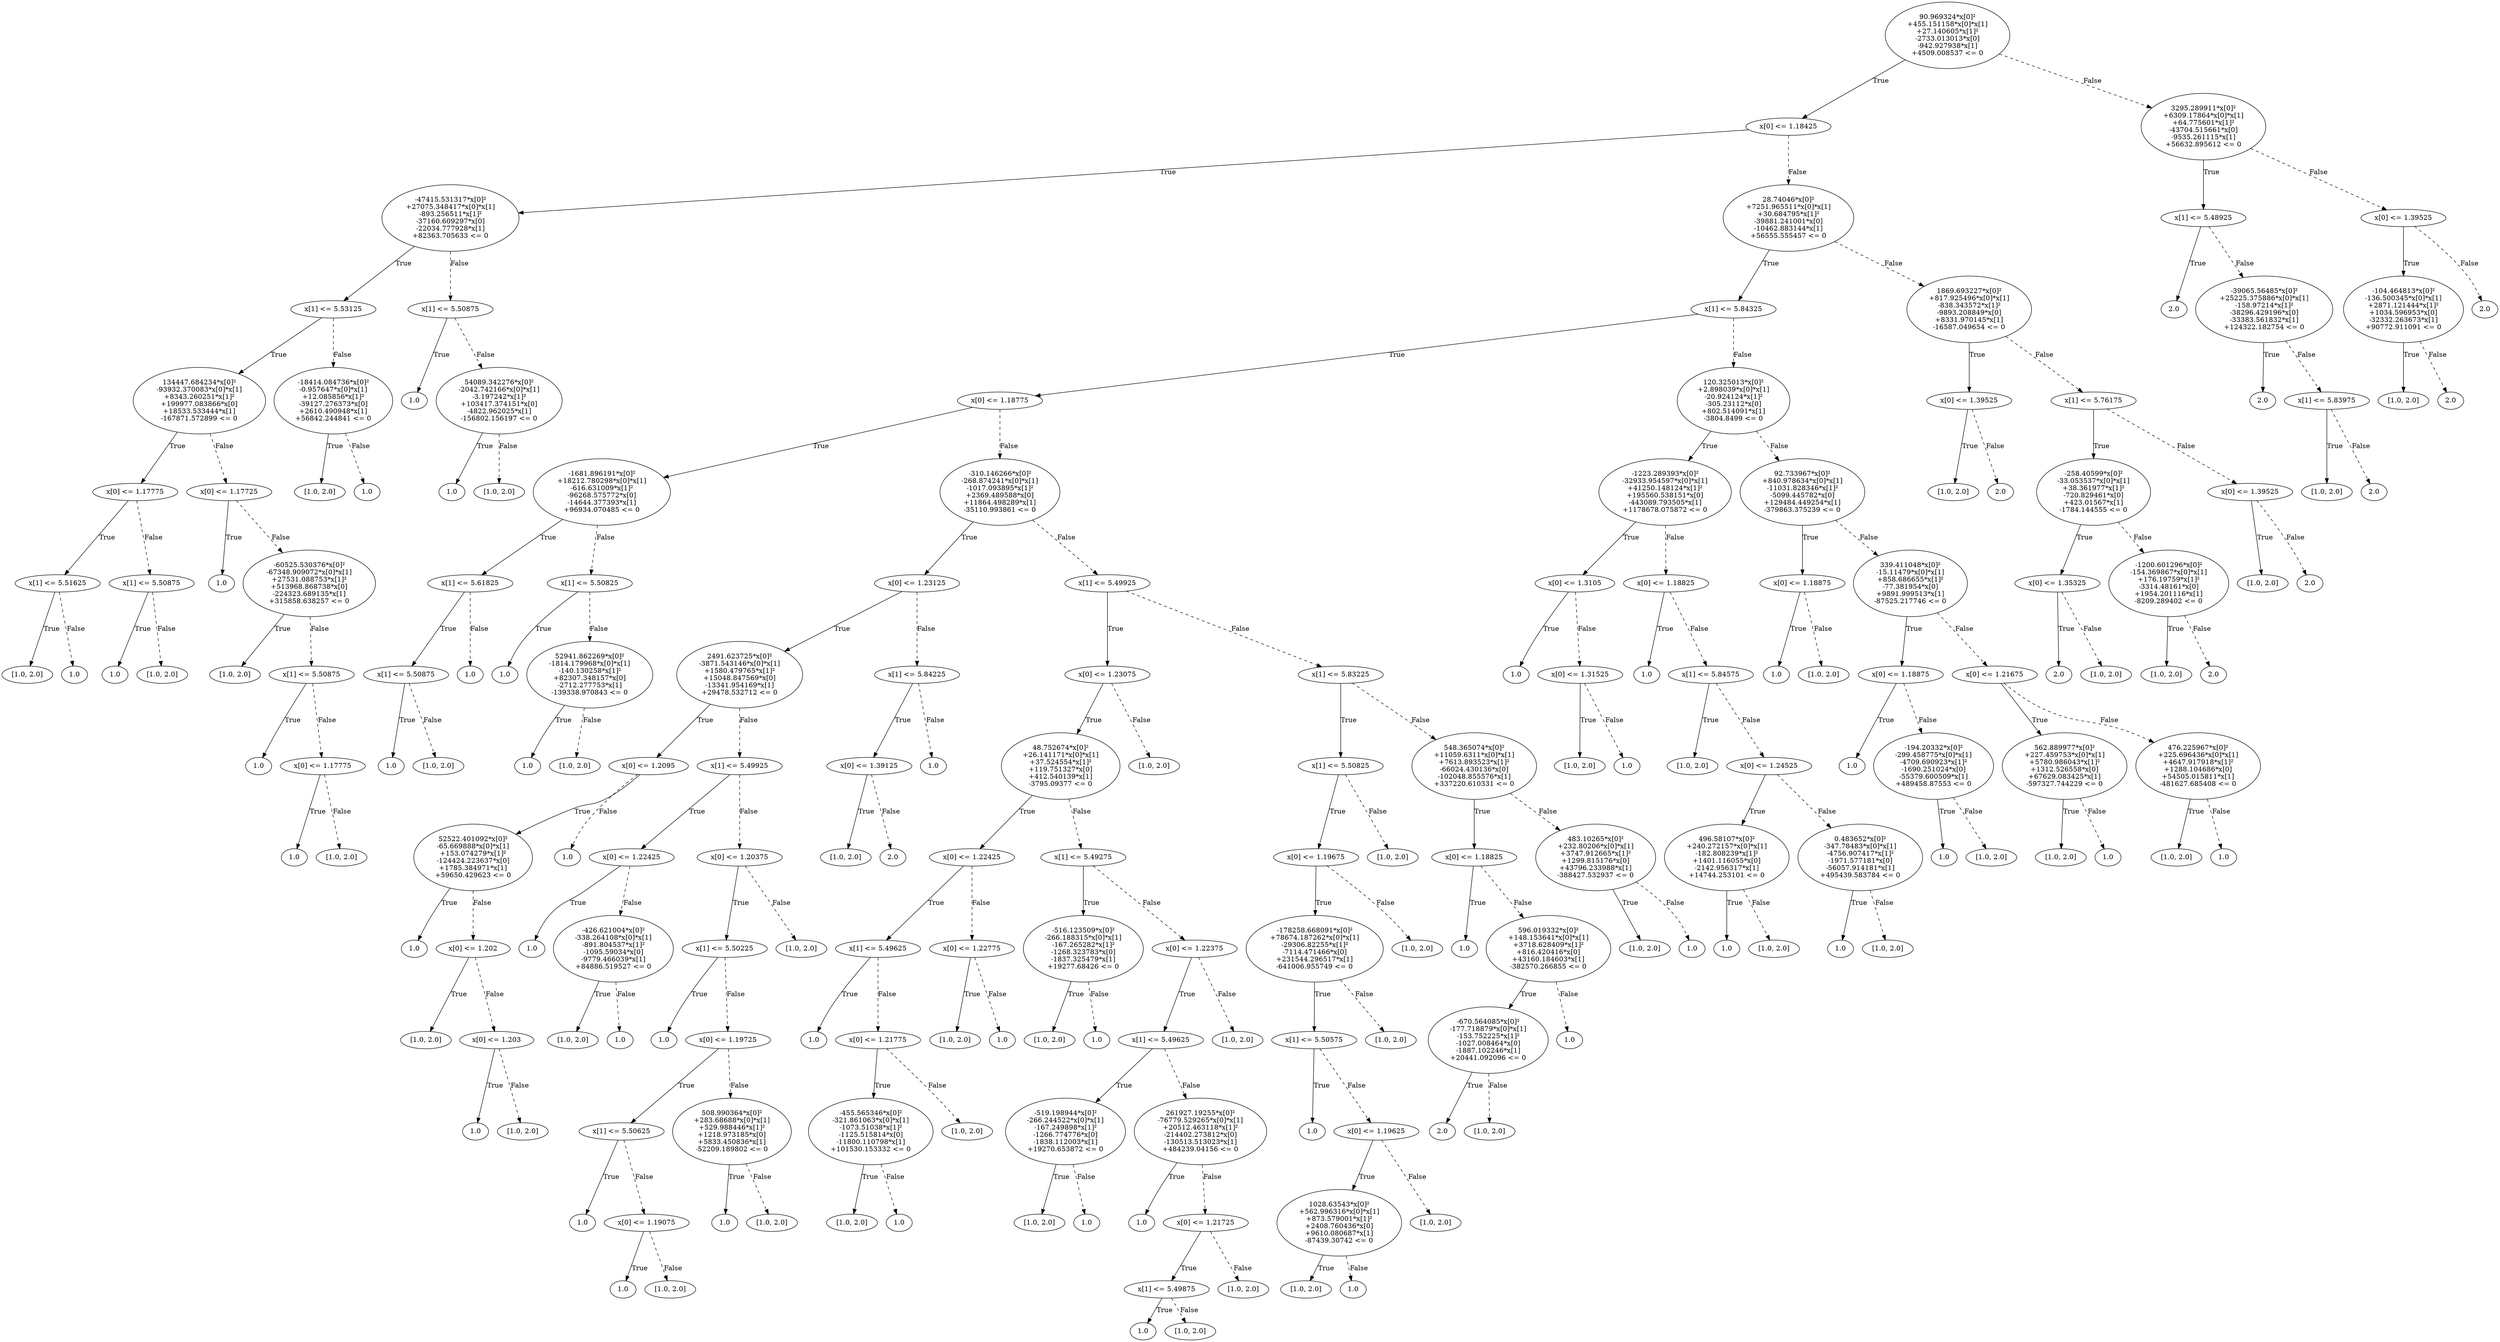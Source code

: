 digraph {
0 [label="90.969324*x[0]²\n+455.151158*x[0]*x[1]\n+27.140605*x[1]²\n-2733.013013*x[0]\n-942.927938*x[1]\n+4509.008537 <= 0"];
1 [label="x[0] <= 1.18425"];
2 [label="-47415.531317*x[0]²\n+27075.348417*x[0]*x[1]\n-893.256511*x[1]²\n-37160.609297*x[0]\n-22034.777928*x[1]\n+82363.705633 <= 0"];
3 [label="x[1] <= 5.53125"];
4 [label="134447.684234*x[0]²\n-93932.370083*x[0]*x[1]\n+8343.260251*x[1]²\n+199977.083866*x[0]\n+18533.533444*x[1]\n-167871.572899 <= 0"];
5 [label="x[0] <= 1.17775"];
6 [label="x[1] <= 5.51625"];
7 [label="[1.0, 2.0]"];
6 -> 7 [label="True"];
8 [label="1.0"];
6 -> 8 [style="dashed", label="False"];
5 -> 6 [label="True"];
9 [label="x[1] <= 5.50875"];
10 [label="1.0"];
9 -> 10 [label="True"];
11 [label="[1.0, 2.0]"];
9 -> 11 [style="dashed", label="False"];
5 -> 9 [style="dashed", label="False"];
4 -> 5 [label="True"];
12 [label="x[0] <= 1.17725"];
13 [label="1.0"];
12 -> 13 [label="True"];
14 [label="-60525.530376*x[0]²\n-67348.909072*x[0]*x[1]\n+27531.088753*x[1]²\n+513968.868738*x[0]\n-224323.689135*x[1]\n+315858.638257 <= 0"];
15 [label="[1.0, 2.0]"];
14 -> 15 [label="True"];
16 [label="x[1] <= 5.50875"];
17 [label="1.0"];
16 -> 17 [label="True"];
18 [label="x[0] <= 1.17775"];
19 [label="1.0"];
18 -> 19 [label="True"];
20 [label="[1.0, 2.0]"];
18 -> 20 [style="dashed", label="False"];
16 -> 18 [style="dashed", label="False"];
14 -> 16 [style="dashed", label="False"];
12 -> 14 [style="dashed", label="False"];
4 -> 12 [style="dashed", label="False"];
3 -> 4 [label="True"];
21 [label="-18414.084736*x[0]²\n-0.957647*x[0]*x[1]\n+12.085856*x[1]²\n-39127.276373*x[0]\n+2610.490948*x[1]\n+56842.244841 <= 0"];
22 [label="[1.0, 2.0]"];
21 -> 22 [label="True"];
23 [label="1.0"];
21 -> 23 [style="dashed", label="False"];
3 -> 21 [style="dashed", label="False"];
2 -> 3 [label="True"];
24 [label="x[1] <= 5.50875"];
25 [label="1.0"];
24 -> 25 [label="True"];
26 [label="54089.342276*x[0]²\n-2042.742166*x[0]*x[1]\n-3.197242*x[1]²\n+103417.374151*x[0]\n-4822.962025*x[1]\n-156802.156197 <= 0"];
27 [label="1.0"];
26 -> 27 [label="True"];
28 [label="[1.0, 2.0]"];
26 -> 28 [style="dashed", label="False"];
24 -> 26 [style="dashed", label="False"];
2 -> 24 [style="dashed", label="False"];
1 -> 2 [label="True"];
29 [label="28.74046*x[0]²\n+7251.965511*x[0]*x[1]\n+30.684795*x[1]²\n-39881.241001*x[0]\n-10462.883144*x[1]\n+56555.555457 <= 0"];
30 [label="x[1] <= 5.84325"];
31 [label="x[0] <= 1.18775"];
32 [label="-1681.896191*x[0]²\n+18212.780298*x[0]*x[1]\n-616.631009*x[1]²\n-96268.575772*x[0]\n-14644.377393*x[1]\n+96934.070485 <= 0"];
33 [label="x[1] <= 5.61825"];
34 [label="x[1] <= 5.50875"];
35 [label="1.0"];
34 -> 35 [label="True"];
36 [label="[1.0, 2.0]"];
34 -> 36 [style="dashed", label="False"];
33 -> 34 [label="True"];
37 [label="1.0"];
33 -> 37 [style="dashed", label="False"];
32 -> 33 [label="True"];
38 [label="x[1] <= 5.50825"];
39 [label="1.0"];
38 -> 39 [label="True"];
40 [label="52941.862269*x[0]²\n-1814.179968*x[0]*x[1]\n-140.130258*x[1]²\n+82307.348157*x[0]\n-2712.277753*x[1]\n-139338.970843 <= 0"];
41 [label="1.0"];
40 -> 41 [label="True"];
42 [label="[1.0, 2.0]"];
40 -> 42 [style="dashed", label="False"];
38 -> 40 [style="dashed", label="False"];
32 -> 38 [style="dashed", label="False"];
31 -> 32 [label="True"];
43 [label="-310.146266*x[0]²\n-268.874241*x[0]*x[1]\n-1017.093895*x[1]²\n+2369.489588*x[0]\n+11864.498289*x[1]\n-35110.993861 <= 0"];
44 [label="x[0] <= 1.23125"];
45 [label="2491.623725*x[0]²\n-3871.543146*x[0]*x[1]\n+1580.479765*x[1]²\n+15048.847569*x[0]\n-13341.954169*x[1]\n+29478.532712 <= 0"];
46 [label="x[0] <= 1.2095"];
47 [label="52522.401092*x[0]²\n-65.669888*x[0]*x[1]\n+153.074279*x[1]²\n-124424.223637*x[0]\n+1785.384971*x[1]\n+59650.429623 <= 0"];
48 [label="1.0"];
47 -> 48 [label="True"];
49 [label="x[0] <= 1.202"];
50 [label="[1.0, 2.0]"];
49 -> 50 [label="True"];
51 [label="x[0] <= 1.203"];
52 [label="1.0"];
51 -> 52 [label="True"];
53 [label="[1.0, 2.0]"];
51 -> 53 [style="dashed", label="False"];
49 -> 51 [style="dashed", label="False"];
47 -> 49 [style="dashed", label="False"];
46 -> 47 [label="True"];
54 [label="1.0"];
46 -> 54 [style="dashed", label="False"];
45 -> 46 [label="True"];
55 [label="x[1] <= 5.49925"];
56 [label="x[0] <= 1.22425"];
57 [label="1.0"];
56 -> 57 [label="True"];
58 [label="-426.621004*x[0]²\n-338.264108*x[0]*x[1]\n-891.804537*x[1]²\n-1095.59034*x[0]\n-9779.466039*x[1]\n+84886.519527 <= 0"];
59 [label="[1.0, 2.0]"];
58 -> 59 [label="True"];
60 [label="1.0"];
58 -> 60 [style="dashed", label="False"];
56 -> 58 [style="dashed", label="False"];
55 -> 56 [label="True"];
61 [label="x[0] <= 1.20375"];
62 [label="x[1] <= 5.50225"];
63 [label="1.0"];
62 -> 63 [label="True"];
64 [label="x[0] <= 1.19725"];
65 [label="x[1] <= 5.50625"];
66 [label="1.0"];
65 -> 66 [label="True"];
67 [label="x[0] <= 1.19075"];
68 [label="1.0"];
67 -> 68 [label="True"];
69 [label="[1.0, 2.0]"];
67 -> 69 [style="dashed", label="False"];
65 -> 67 [style="dashed", label="False"];
64 -> 65 [label="True"];
70 [label="508.990364*x[0]²\n+283.68688*x[0]*x[1]\n+529.988446*x[1]²\n+1218.973185*x[0]\n+5833.450836*x[1]\n-52209.189802 <= 0"];
71 [label="1.0"];
70 -> 71 [label="True"];
72 [label="[1.0, 2.0]"];
70 -> 72 [style="dashed", label="False"];
64 -> 70 [style="dashed", label="False"];
62 -> 64 [style="dashed", label="False"];
61 -> 62 [label="True"];
73 [label="[1.0, 2.0]"];
61 -> 73 [style="dashed", label="False"];
55 -> 61 [style="dashed", label="False"];
45 -> 55 [style="dashed", label="False"];
44 -> 45 [label="True"];
74 [label="x[1] <= 5.84225"];
75 [label="x[0] <= 1.39125"];
76 [label="[1.0, 2.0]"];
75 -> 76 [label="True"];
77 [label="2.0"];
75 -> 77 [style="dashed", label="False"];
74 -> 75 [label="True"];
78 [label="1.0"];
74 -> 78 [style="dashed", label="False"];
44 -> 74 [style="dashed", label="False"];
43 -> 44 [label="True"];
79 [label="x[1] <= 5.49925"];
80 [label="x[0] <= 1.23075"];
81 [label="48.752674*x[0]²\n+26.141171*x[0]*x[1]\n+37.524554*x[1]²\n+119.751327*x[0]\n+412.540139*x[1]\n-3795.09377 <= 0"];
82 [label="x[0] <= 1.22425"];
83 [label="x[1] <= 5.49625"];
84 [label="1.0"];
83 -> 84 [label="True"];
85 [label="x[0] <= 1.21775"];
86 [label="-455.565346*x[0]²\n-321.861063*x[0]*x[1]\n-1073.51038*x[1]²\n-1125.515814*x[0]\n-11800.110798*x[1]\n+101530.153332 <= 0"];
87 [label="[1.0, 2.0]"];
86 -> 87 [label="True"];
88 [label="1.0"];
86 -> 88 [style="dashed", label="False"];
85 -> 86 [label="True"];
89 [label="[1.0, 2.0]"];
85 -> 89 [style="dashed", label="False"];
83 -> 85 [style="dashed", label="False"];
82 -> 83 [label="True"];
90 [label="x[0] <= 1.22775"];
91 [label="[1.0, 2.0]"];
90 -> 91 [label="True"];
92 [label="1.0"];
90 -> 92 [style="dashed", label="False"];
82 -> 90 [style="dashed", label="False"];
81 -> 82 [label="True"];
93 [label="x[1] <= 5.49275"];
94 [label="-516.123509*x[0]²\n-266.188315*x[0]*x[1]\n-167.265282*x[1]²\n-1268.323783*x[0]\n-1837.325479*x[1]\n+19277.68426 <= 0"];
95 [label="[1.0, 2.0]"];
94 -> 95 [label="True"];
96 [label="1.0"];
94 -> 96 [style="dashed", label="False"];
93 -> 94 [label="True"];
97 [label="x[0] <= 1.22375"];
98 [label="x[1] <= 5.49625"];
99 [label="-519.198944*x[0]²\n-266.244522*x[0]*x[1]\n-167.249898*x[1]²\n-1266.774776*x[0]\n-1838.112003*x[1]\n+19270.653872 <= 0"];
100 [label="[1.0, 2.0]"];
99 -> 100 [label="True"];
101 [label="1.0"];
99 -> 101 [style="dashed", label="False"];
98 -> 99 [label="True"];
102 [label="261927.19255*x[0]²\n-76779.529265*x[0]*x[1]\n+20512.463118*x[1]²\n-214402.273812*x[0]\n-130513.513023*x[1]\n+484239.04156 <= 0"];
103 [label="1.0"];
102 -> 103 [label="True"];
104 [label="x[0] <= 1.21725"];
105 [label="x[1] <= 5.49875"];
106 [label="1.0"];
105 -> 106 [label="True"];
107 [label="[1.0, 2.0]"];
105 -> 107 [style="dashed", label="False"];
104 -> 105 [label="True"];
108 [label="[1.0, 2.0]"];
104 -> 108 [style="dashed", label="False"];
102 -> 104 [style="dashed", label="False"];
98 -> 102 [style="dashed", label="False"];
97 -> 98 [label="True"];
109 [label="[1.0, 2.0]"];
97 -> 109 [style="dashed", label="False"];
93 -> 97 [style="dashed", label="False"];
81 -> 93 [style="dashed", label="False"];
80 -> 81 [label="True"];
110 [label="[1.0, 2.0]"];
80 -> 110 [style="dashed", label="False"];
79 -> 80 [label="True"];
111 [label="x[1] <= 5.83225"];
112 [label="x[1] <= 5.50825"];
113 [label="x[0] <= 1.19675"];
114 [label="-178258.668091*x[0]²\n+78674.187262*x[0]*x[1]\n-29306.82255*x[1]²\n-7114.471466*x[0]\n+231544.296517*x[1]\n-641006.955749 <= 0"];
115 [label="x[1] <= 5.50575"];
116 [label="1.0"];
115 -> 116 [label="True"];
117 [label="x[0] <= 1.19625"];
118 [label="1028.63543*x[0]²\n+562.996316*x[0]*x[1]\n+873.579001*x[1]²\n+2408.760436*x[0]\n+9610.080687*x[1]\n-87439.30742 <= 0"];
119 [label="[1.0, 2.0]"];
118 -> 119 [label="True"];
120 [label="1.0"];
118 -> 120 [style="dashed", label="False"];
117 -> 118 [label="True"];
121 [label="[1.0, 2.0]"];
117 -> 121 [style="dashed", label="False"];
115 -> 117 [style="dashed", label="False"];
114 -> 115 [label="True"];
122 [label="[1.0, 2.0]"];
114 -> 122 [style="dashed", label="False"];
113 -> 114 [label="True"];
123 [label="[1.0, 2.0]"];
113 -> 123 [style="dashed", label="False"];
112 -> 113 [label="True"];
124 [label="[1.0, 2.0]"];
112 -> 124 [style="dashed", label="False"];
111 -> 112 [label="True"];
125 [label="548.365074*x[0]²\n+11059.6311*x[0]*x[1]\n+7613.893523*x[1]²\n-66024.430136*x[0]\n-102048.855576*x[1]\n+337220.610331 <= 0"];
126 [label="x[0] <= 1.18825"];
127 [label="1.0"];
126 -> 127 [label="True"];
128 [label="596.019332*x[0]²\n+148.153641*x[0]*x[1]\n+3718.628409*x[1]²\n+816.420416*x[0]\n+43160.184603*x[1]\n-382570.266855 <= 0"];
129 [label="-670.564085*x[0]²\n-177.718879*x[0]*x[1]\n-153.752225*x[1]²\n-1027.008464*x[0]\n-1887.102246*x[1]\n+20441.092096 <= 0"];
130 [label="2.0"];
129 -> 130 [label="True"];
131 [label="[1.0, 2.0]"];
129 -> 131 [style="dashed", label="False"];
128 -> 129 [label="True"];
132 [label="1.0"];
128 -> 132 [style="dashed", label="False"];
126 -> 128 [style="dashed", label="False"];
125 -> 126 [label="True"];
133 [label="483.10265*x[0]²\n+232.80206*x[0]*x[1]\n+3747.912665*x[1]²\n+1299.815176*x[0]\n+43796.233988*x[1]\n-388427.532937 <= 0"];
134 [label="[1.0, 2.0]"];
133 -> 134 [label="True"];
135 [label="1.0"];
133 -> 135 [style="dashed", label="False"];
125 -> 133 [style="dashed", label="False"];
111 -> 125 [style="dashed", label="False"];
79 -> 111 [style="dashed", label="False"];
43 -> 79 [style="dashed", label="False"];
31 -> 43 [style="dashed", label="False"];
30 -> 31 [label="True"];
136 [label="120.325013*x[0]²\n+2.898039*x[0]*x[1]\n-20.924124*x[1]²\n-305.23112*x[0]\n+802.514091*x[1]\n-3804.8499 <= 0"];
137 [label="-1223.289393*x[0]²\n-32933.954597*x[0]*x[1]\n+41250.148124*x[1]²\n+195560.538151*x[0]\n-443089.793505*x[1]\n+1178678.075872 <= 0"];
138 [label="x[0] <= 1.3105"];
139 [label="1.0"];
138 -> 139 [label="True"];
140 [label="x[0] <= 1.31525"];
141 [label="[1.0, 2.0]"];
140 -> 141 [label="True"];
142 [label="1.0"];
140 -> 142 [style="dashed", label="False"];
138 -> 140 [style="dashed", label="False"];
137 -> 138 [label="True"];
143 [label="x[0] <= 1.18825"];
144 [label="1.0"];
143 -> 144 [label="True"];
145 [label="x[1] <= 5.84575"];
146 [label="[1.0, 2.0]"];
145 -> 146 [label="True"];
147 [label="x[0] <= 1.24525"];
148 [label="496.58107*x[0]²\n+240.272157*x[0]*x[1]\n-182.808239*x[1]²\n+1401.116055*x[0]\n-2142.956317*x[1]\n+14744.253101 <= 0"];
149 [label="1.0"];
148 -> 149 [label="True"];
150 [label="[1.0, 2.0]"];
148 -> 150 [style="dashed", label="False"];
147 -> 148 [label="True"];
151 [label="0.483652*x[0]²\n-347.78483*x[0]*x[1]\n-4756.907417*x[1]²\n-1971.577181*x[0]\n-56057.914181*x[1]\n+495439.583784 <= 0"];
152 [label="1.0"];
151 -> 152 [label="True"];
153 [label="[1.0, 2.0]"];
151 -> 153 [style="dashed", label="False"];
147 -> 151 [style="dashed", label="False"];
145 -> 147 [style="dashed", label="False"];
143 -> 145 [style="dashed", label="False"];
137 -> 143 [style="dashed", label="False"];
136 -> 137 [label="True"];
154 [label="92.733967*x[0]²\n+840.978634*x[0]*x[1]\n-11031.828346*x[1]²\n-5099.445782*x[0]\n+129484.449254*x[1]\n-379863.375239 <= 0"];
155 [label="x[0] <= 1.18875"];
156 [label="1.0"];
155 -> 156 [label="True"];
157 [label="[1.0, 2.0]"];
155 -> 157 [style="dashed", label="False"];
154 -> 155 [label="True"];
158 [label="339.411048*x[0]²\n-15.11479*x[0]*x[1]\n+858.686655*x[1]²\n-77.381954*x[0]\n+9891.999513*x[1]\n-87525.217746 <= 0"];
159 [label="x[0] <= 1.18875"];
160 [label="1.0"];
159 -> 160 [label="True"];
161 [label="-194.20332*x[0]²\n-299.458775*x[0]*x[1]\n-4709.690923*x[1]²\n-1690.251024*x[0]\n-55379.600509*x[1]\n+489458.87553 <= 0"];
162 [label="1.0"];
161 -> 162 [label="True"];
163 [label="[1.0, 2.0]"];
161 -> 163 [style="dashed", label="False"];
159 -> 161 [style="dashed", label="False"];
158 -> 159 [label="True"];
164 [label="x[0] <= 1.21675"];
165 [label="562.889977*x[0]²\n+227.459753*x[0]*x[1]\n+5780.986043*x[1]²\n+1312.526558*x[0]\n+67629.083425*x[1]\n-597327.744229 <= 0"];
166 [label="[1.0, 2.0]"];
165 -> 166 [label="True"];
167 [label="1.0"];
165 -> 167 [style="dashed", label="False"];
164 -> 165 [label="True"];
168 [label="476.225967*x[0]²\n+225.696436*x[0]*x[1]\n+4647.917918*x[1]²\n+1288.104686*x[0]\n+54505.015811*x[1]\n-481627.685408 <= 0"];
169 [label="[1.0, 2.0]"];
168 -> 169 [label="True"];
170 [label="1.0"];
168 -> 170 [style="dashed", label="False"];
164 -> 168 [style="dashed", label="False"];
158 -> 164 [style="dashed", label="False"];
154 -> 158 [style="dashed", label="False"];
136 -> 154 [style="dashed", label="False"];
30 -> 136 [style="dashed", label="False"];
29 -> 30 [label="True"];
171 [label="1869.693227*x[0]²\n+817.925496*x[0]*x[1]\n-838.343572*x[1]²\n-9893.208849*x[0]\n+8331.970145*x[1]\n-16587.049654 <= 0"];
172 [label="x[0] <= 1.39525"];
173 [label="[1.0, 2.0]"];
172 -> 173 [label="True"];
174 [label="2.0"];
172 -> 174 [style="dashed", label="False"];
171 -> 172 [label="True"];
175 [label="x[1] <= 5.76175"];
176 [label="-258.40599*x[0]²\n-33.053537*x[0]*x[1]\n+38.361977*x[1]²\n-720.829461*x[0]\n+423.01567*x[1]\n-1784.144555 <= 0"];
177 [label="x[0] <= 1.35325"];
178 [label="2.0"];
177 -> 178 [label="True"];
179 [label="[1.0, 2.0]"];
177 -> 179 [style="dashed", label="False"];
176 -> 177 [label="True"];
180 [label="-1200.601296*x[0]²\n-154.369867*x[0]*x[1]\n+176.19759*x[1]²\n-3314.48161*x[0]\n+1954.201116*x[1]\n-8209.289402 <= 0"];
181 [label="[1.0, 2.0]"];
180 -> 181 [label="True"];
182 [label="2.0"];
180 -> 182 [style="dashed", label="False"];
176 -> 180 [style="dashed", label="False"];
175 -> 176 [label="True"];
183 [label="x[0] <= 1.39525"];
184 [label="[1.0, 2.0]"];
183 -> 184 [label="True"];
185 [label="2.0"];
183 -> 185 [style="dashed", label="False"];
175 -> 183 [style="dashed", label="False"];
171 -> 175 [style="dashed", label="False"];
29 -> 171 [style="dashed", label="False"];
1 -> 29 [style="dashed", label="False"];
0 -> 1 [label="True"];
186 [label="3295.289911*x[0]²\n+6309.17864*x[0]*x[1]\n+64.775601*x[1]²\n-43704.515661*x[0]\n-9535.261115*x[1]\n+56632.895612 <= 0"];
187 [label="x[1] <= 5.48925"];
188 [label="2.0"];
187 -> 188 [label="True"];
189 [label="-39065.56485*x[0]²\n+25225.375886*x[0]*x[1]\n-158.97214*x[1]²\n-38296.429196*x[0]\n-33383.561832*x[1]\n+124322.182754 <= 0"];
190 [label="2.0"];
189 -> 190 [label="True"];
191 [label="x[1] <= 5.83975"];
192 [label="[1.0, 2.0]"];
191 -> 192 [label="True"];
193 [label="2.0"];
191 -> 193 [style="dashed", label="False"];
189 -> 191 [style="dashed", label="False"];
187 -> 189 [style="dashed", label="False"];
186 -> 187 [label="True"];
194 [label="x[0] <= 1.39525"];
195 [label="-104.464813*x[0]²\n-136.500345*x[0]*x[1]\n+2871.121444*x[1]²\n+1034.596953*x[0]\n-32332.263673*x[1]\n+90772.911091 <= 0"];
196 [label="[1.0, 2.0]"];
195 -> 196 [label="True"];
197 [label="2.0"];
195 -> 197 [style="dashed", label="False"];
194 -> 195 [label="True"];
198 [label="2.0"];
194 -> 198 [style="dashed", label="False"];
186 -> 194 [style="dashed", label="False"];
0 -> 186 [style="dashed", label="False"];

}